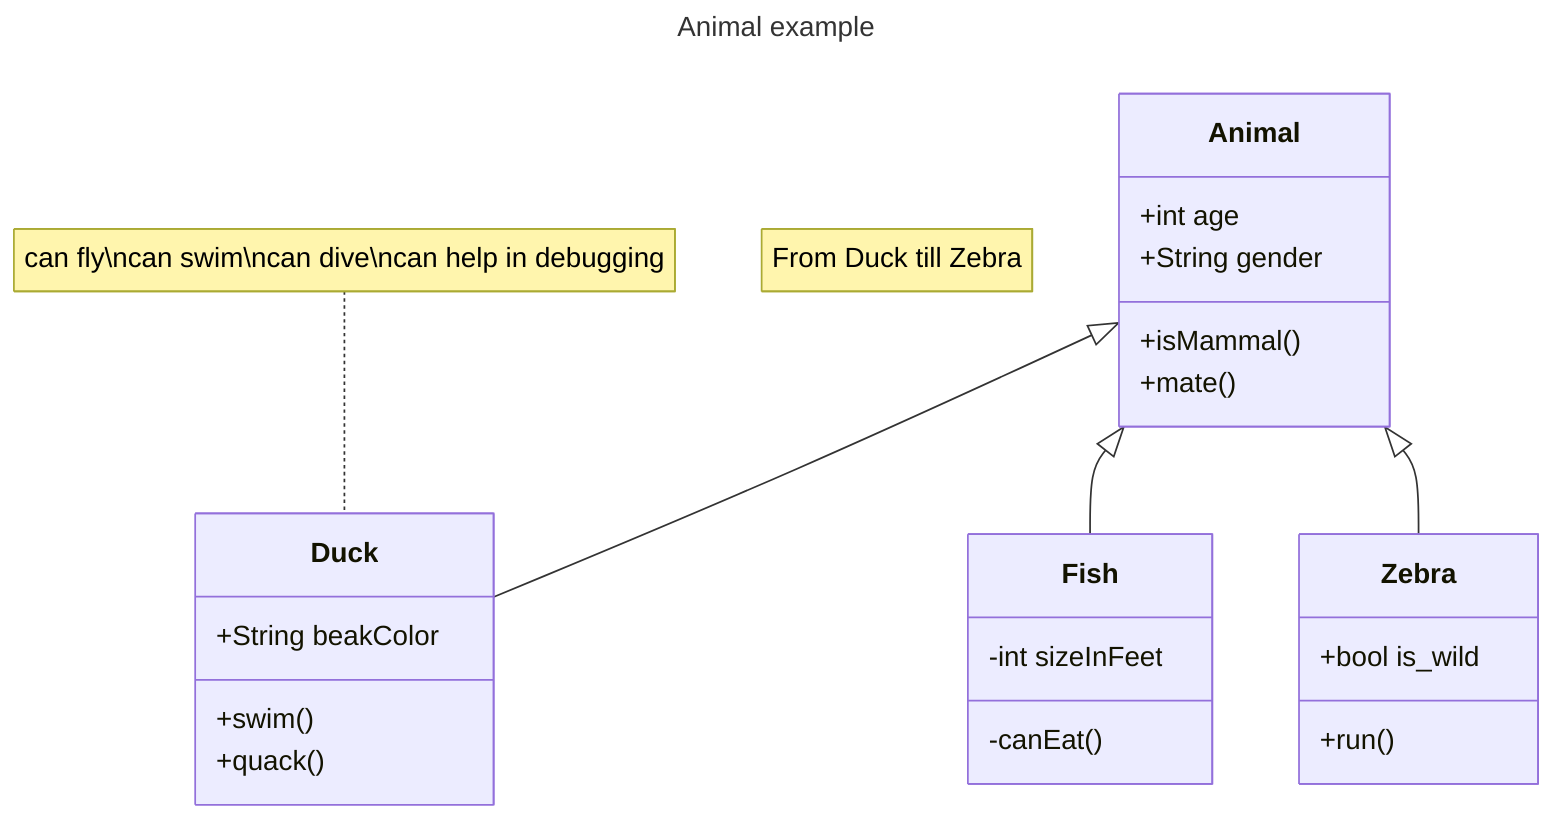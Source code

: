 ---
title: Animal example
---
classDiagram
    note "From Duck till Zebra"
    Animal <|-- Duck
    note for Duck "can fly\ncan swim\ncan dive\ncan help in debugging"
    Animal <|-- Fish
    Animal <|-- Zebra
    Animal : +int age
    Animal : +String gender
    Animal: +isMammal()
    Animal: +mate()
    class Duck{
        +String beakColor
        +swim()
        +quack()
    }
    class Fish{
        -int sizeInFeet
        -canEat()
    }
    class Zebra{
        +bool is_wild
        +run()
    }